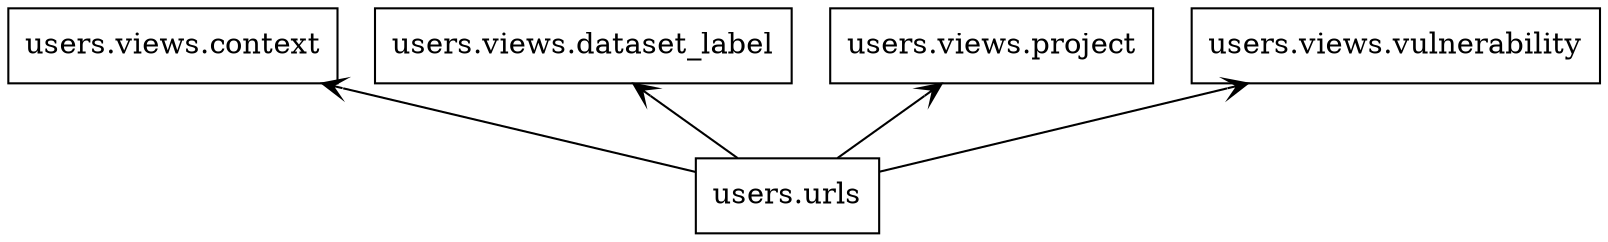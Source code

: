 digraph "packages" {
rankdir=BT
charset="utf-8"
"users.urls" [color="black", label=<users.urls>, shape="box", style="solid"];
"users.views.context" [color="black", label=<users.views.context>, shape="box", style="solid"];
"users.views.dataset_label" [color="black", label=<users.views.dataset_label>, shape="box", style="solid"];
"users.views.project" [color="black", label=<users.views.project>, shape="box", style="solid"];
"users.views.vulnerability" [color="black", label=<users.views.vulnerability>, shape="box", style="solid"];
"users.urls" -> "users.views.context" [arrowhead="open", arrowtail="none"];
"users.urls" -> "users.views.dataset_label" [arrowhead="open", arrowtail="none"];
"users.urls" -> "users.views.project" [arrowhead="open", arrowtail="none"];
"users.urls" -> "users.views.vulnerability" [arrowhead="open", arrowtail="none"];
}
